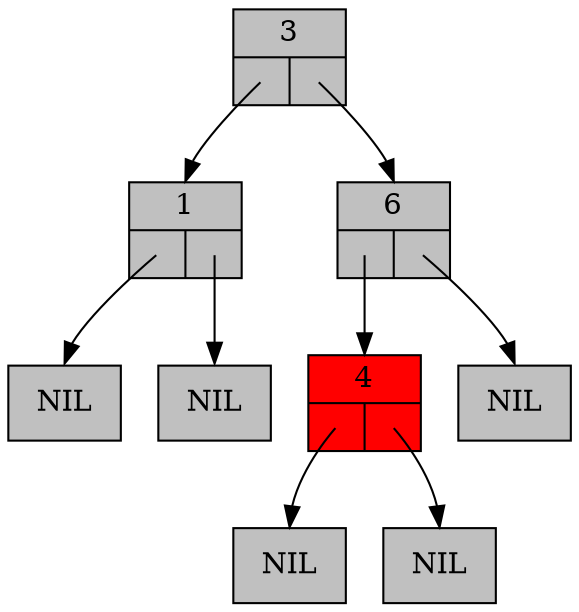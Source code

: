 digraph RedBlackTree {
	graph [ranksep=0.5];
	node [shape = record];

	n1 [label="{1|{<left>|<right>}}", style=filled, fillcolor=grey];
	lnil1 [style=filled, fillcolor=grey, label="NIL"];
	n1:left:c -> lnil1:n [headclip=false, tailclip=false]
	rnil1 [style=filled, fillcolor=grey, label="NIL"];
	n1:right:c -> rnil1:n [headclip=false, tailclip=false]
	n3 [label="{3|{<left>|<right>}}", style=filled, fillcolor=grey];
	n3:left:c -> n1:n [headclip=false, tailclip=false]
	n3:right:c -> n6:n [headclip=false, tailclip=false]
	n4 [label="{4|{<left>|<right>}}", style=filled, fillcolor=red];
	lnil4 [style=filled, fillcolor=grey, label="NIL"];
	n4:left:c -> lnil4:n [headclip=false, tailclip=false]
	rnil4 [style=filled, fillcolor=grey, label="NIL"];
	n4:right:c -> rnil4:n [headclip=false, tailclip=false]
	n6 [label="{6|{<left>|<right>}}", style=filled, fillcolor=grey];
	n6:left:c -> n4:n [headclip=false, tailclip=false]
	rnil6 [style=filled, fillcolor=grey, label="NIL"];
	n6:right:c -> rnil6:n [headclip=false, tailclip=false]

}

